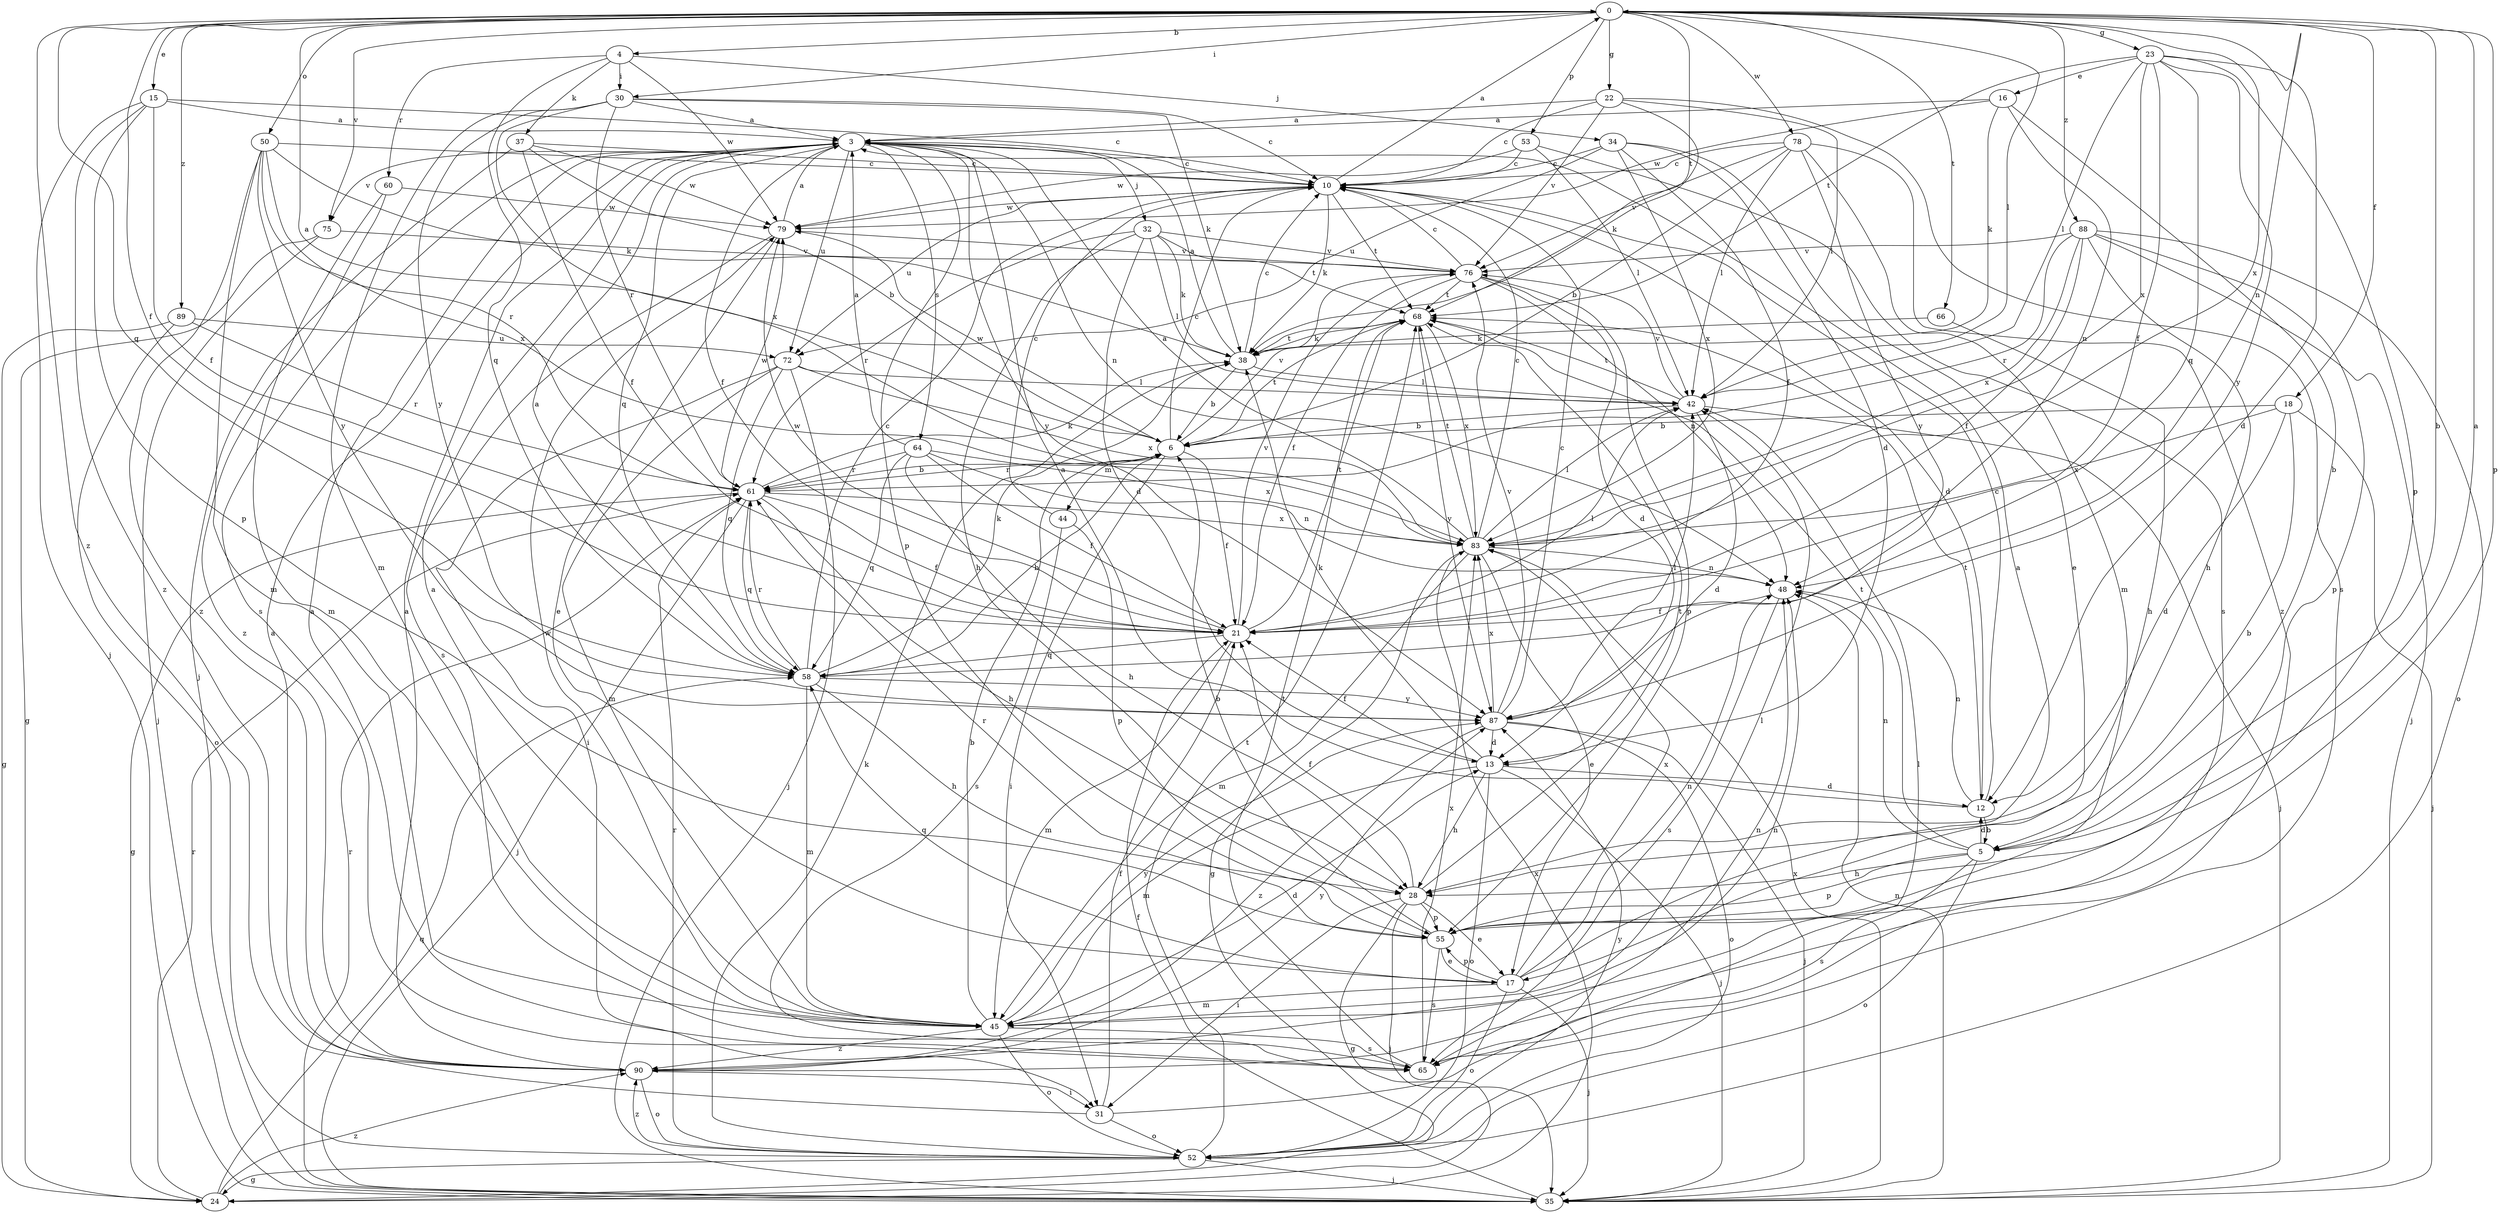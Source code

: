 strict digraph  {
0;
3;
4;
5;
6;
10;
12;
13;
15;
16;
17;
18;
21;
22;
23;
24;
28;
30;
31;
32;
34;
35;
37;
38;
42;
44;
45;
48;
50;
52;
53;
55;
58;
60;
61;
64;
65;
66;
68;
72;
75;
76;
78;
79;
83;
87;
88;
89;
90;
0 -> 4  [label=b];
0 -> 5  [label=b];
0 -> 15  [label=e];
0 -> 18  [label=f];
0 -> 21  [label=f];
0 -> 22  [label=g];
0 -> 23  [label=g];
0 -> 30  [label=i];
0 -> 42  [label=l];
0 -> 48  [label=n];
0 -> 50  [label=o];
0 -> 53  [label=p];
0 -> 55  [label=p];
0 -> 58  [label=q];
0 -> 66  [label=t];
0 -> 68  [label=t];
0 -> 75  [label=v];
0 -> 78  [label=w];
0 -> 83  [label=x];
0 -> 88  [label=z];
0 -> 89  [label=z];
0 -> 90  [label=z];
3 -> 10  [label=c];
3 -> 21  [label=f];
3 -> 32  [label=j];
3 -> 48  [label=n];
3 -> 55  [label=p];
3 -> 58  [label=q];
3 -> 64  [label=s];
3 -> 65  [label=s];
3 -> 72  [label=u];
3 -> 75  [label=v];
3 -> 87  [label=y];
4 -> 30  [label=i];
4 -> 34  [label=j];
4 -> 37  [label=k];
4 -> 58  [label=q];
4 -> 60  [label=r];
4 -> 79  [label=w];
5 -> 0  [label=a];
5 -> 12  [label=d];
5 -> 28  [label=h];
5 -> 48  [label=n];
5 -> 52  [label=o];
5 -> 55  [label=p];
5 -> 65  [label=s];
5 -> 68  [label=t];
6 -> 0  [label=a];
6 -> 10  [label=c];
6 -> 21  [label=f];
6 -> 31  [label=i];
6 -> 44  [label=m];
6 -> 61  [label=r];
6 -> 68  [label=t];
6 -> 76  [label=v];
6 -> 79  [label=w];
10 -> 0  [label=a];
10 -> 12  [label=d];
10 -> 38  [label=k];
10 -> 68  [label=t];
10 -> 72  [label=u];
10 -> 79  [label=w];
12 -> 3  [label=a];
12 -> 5  [label=b];
12 -> 10  [label=c];
12 -> 48  [label=n];
12 -> 68  [label=t];
13 -> 12  [label=d];
13 -> 21  [label=f];
13 -> 28  [label=h];
13 -> 35  [label=j];
13 -> 38  [label=k];
13 -> 45  [label=m];
13 -> 52  [label=o];
15 -> 3  [label=a];
15 -> 10  [label=c];
15 -> 21  [label=f];
15 -> 35  [label=j];
15 -> 55  [label=p];
15 -> 90  [label=z];
16 -> 3  [label=a];
16 -> 5  [label=b];
16 -> 38  [label=k];
16 -> 48  [label=n];
16 -> 79  [label=w];
17 -> 3  [label=a];
17 -> 35  [label=j];
17 -> 45  [label=m];
17 -> 48  [label=n];
17 -> 52  [label=o];
17 -> 55  [label=p];
17 -> 58  [label=q];
17 -> 83  [label=x];
18 -> 5  [label=b];
18 -> 6  [label=b];
18 -> 12  [label=d];
18 -> 35  [label=j];
18 -> 83  [label=x];
21 -> 42  [label=l];
21 -> 45  [label=m];
21 -> 58  [label=q];
21 -> 68  [label=t];
21 -> 76  [label=v];
21 -> 79  [label=w];
22 -> 3  [label=a];
22 -> 10  [label=c];
22 -> 38  [label=k];
22 -> 42  [label=l];
22 -> 65  [label=s];
22 -> 76  [label=v];
23 -> 12  [label=d];
23 -> 16  [label=e];
23 -> 21  [label=f];
23 -> 42  [label=l];
23 -> 55  [label=p];
23 -> 58  [label=q];
23 -> 68  [label=t];
23 -> 83  [label=x];
23 -> 87  [label=y];
24 -> 58  [label=q];
24 -> 61  [label=r];
24 -> 83  [label=x];
24 -> 90  [label=z];
28 -> 17  [label=e];
28 -> 21  [label=f];
28 -> 24  [label=g];
28 -> 31  [label=i];
28 -> 35  [label=j];
28 -> 55  [label=p];
28 -> 68  [label=t];
30 -> 3  [label=a];
30 -> 10  [label=c];
30 -> 38  [label=k];
30 -> 45  [label=m];
30 -> 61  [label=r];
30 -> 83  [label=x];
30 -> 87  [label=y];
31 -> 3  [label=a];
31 -> 21  [label=f];
31 -> 42  [label=l];
31 -> 52  [label=o];
32 -> 13  [label=d];
32 -> 28  [label=h];
32 -> 38  [label=k];
32 -> 42  [label=l];
32 -> 61  [label=r];
32 -> 68  [label=t];
32 -> 76  [label=v];
34 -> 10  [label=c];
34 -> 13  [label=d];
34 -> 17  [label=e];
34 -> 21  [label=f];
34 -> 72  [label=u];
34 -> 83  [label=x];
35 -> 21  [label=f];
35 -> 48  [label=n];
35 -> 61  [label=r];
35 -> 83  [label=x];
37 -> 6  [label=b];
37 -> 10  [label=c];
37 -> 21  [label=f];
37 -> 35  [label=j];
37 -> 79  [label=w];
38 -> 3  [label=a];
38 -> 6  [label=b];
38 -> 10  [label=c];
38 -> 42  [label=l];
38 -> 68  [label=t];
42 -> 6  [label=b];
42 -> 13  [label=d];
42 -> 35  [label=j];
42 -> 68  [label=t];
42 -> 76  [label=v];
44 -> 10  [label=c];
44 -> 55  [label=p];
44 -> 65  [label=s];
45 -> 3  [label=a];
45 -> 6  [label=b];
45 -> 13  [label=d];
45 -> 42  [label=l];
45 -> 52  [label=o];
45 -> 65  [label=s];
45 -> 79  [label=w];
45 -> 87  [label=y];
45 -> 90  [label=z];
48 -> 21  [label=f];
48 -> 65  [label=s];
50 -> 10  [label=c];
50 -> 38  [label=k];
50 -> 45  [label=m];
50 -> 61  [label=r];
50 -> 83  [label=x];
50 -> 87  [label=y];
50 -> 90  [label=z];
52 -> 24  [label=g];
52 -> 35  [label=j];
52 -> 38  [label=k];
52 -> 61  [label=r];
52 -> 68  [label=t];
52 -> 87  [label=y];
52 -> 90  [label=z];
53 -> 10  [label=c];
53 -> 42  [label=l];
53 -> 65  [label=s];
53 -> 79  [label=w];
55 -> 6  [label=b];
55 -> 17  [label=e];
55 -> 61  [label=r];
55 -> 65  [label=s];
58 -> 3  [label=a];
58 -> 6  [label=b];
58 -> 10  [label=c];
58 -> 28  [label=h];
58 -> 38  [label=k];
58 -> 45  [label=m];
58 -> 61  [label=r];
58 -> 87  [label=y];
60 -> 45  [label=m];
60 -> 79  [label=w];
60 -> 90  [label=z];
61 -> 6  [label=b];
61 -> 21  [label=f];
61 -> 24  [label=g];
61 -> 28  [label=h];
61 -> 35  [label=j];
61 -> 38  [label=k];
61 -> 58  [label=q];
61 -> 79  [label=w];
61 -> 83  [label=x];
64 -> 3  [label=a];
64 -> 21  [label=f];
64 -> 28  [label=h];
64 -> 48  [label=n];
64 -> 58  [label=q];
64 -> 61  [label=r];
64 -> 83  [label=x];
65 -> 3  [label=a];
65 -> 48  [label=n];
65 -> 68  [label=t];
65 -> 83  [label=x];
66 -> 28  [label=h];
66 -> 38  [label=k];
68 -> 38  [label=k];
68 -> 83  [label=x];
68 -> 87  [label=y];
72 -> 31  [label=i];
72 -> 35  [label=j];
72 -> 42  [label=l];
72 -> 45  [label=m];
72 -> 58  [label=q];
72 -> 83  [label=x];
75 -> 24  [label=g];
75 -> 35  [label=j];
75 -> 76  [label=v];
76 -> 10  [label=c];
76 -> 13  [label=d];
76 -> 21  [label=f];
76 -> 48  [label=n];
76 -> 55  [label=p];
76 -> 68  [label=t];
78 -> 6  [label=b];
78 -> 10  [label=c];
78 -> 42  [label=l];
78 -> 45  [label=m];
78 -> 76  [label=v];
78 -> 87  [label=y];
78 -> 90  [label=z];
79 -> 3  [label=a];
79 -> 17  [label=e];
79 -> 65  [label=s];
79 -> 76  [label=v];
83 -> 3  [label=a];
83 -> 10  [label=c];
83 -> 17  [label=e];
83 -> 24  [label=g];
83 -> 42  [label=l];
83 -> 45  [label=m];
83 -> 48  [label=n];
83 -> 68  [label=t];
87 -> 10  [label=c];
87 -> 13  [label=d];
87 -> 35  [label=j];
87 -> 42  [label=l];
87 -> 52  [label=o];
87 -> 76  [label=v];
87 -> 83  [label=x];
87 -> 90  [label=z];
88 -> 21  [label=f];
88 -> 28  [label=h];
88 -> 35  [label=j];
88 -> 52  [label=o];
88 -> 55  [label=p];
88 -> 61  [label=r];
88 -> 76  [label=v];
88 -> 83  [label=x];
89 -> 24  [label=g];
89 -> 52  [label=o];
89 -> 61  [label=r];
89 -> 72  [label=u];
90 -> 3  [label=a];
90 -> 31  [label=i];
90 -> 48  [label=n];
90 -> 52  [label=o];
90 -> 87  [label=y];
}
